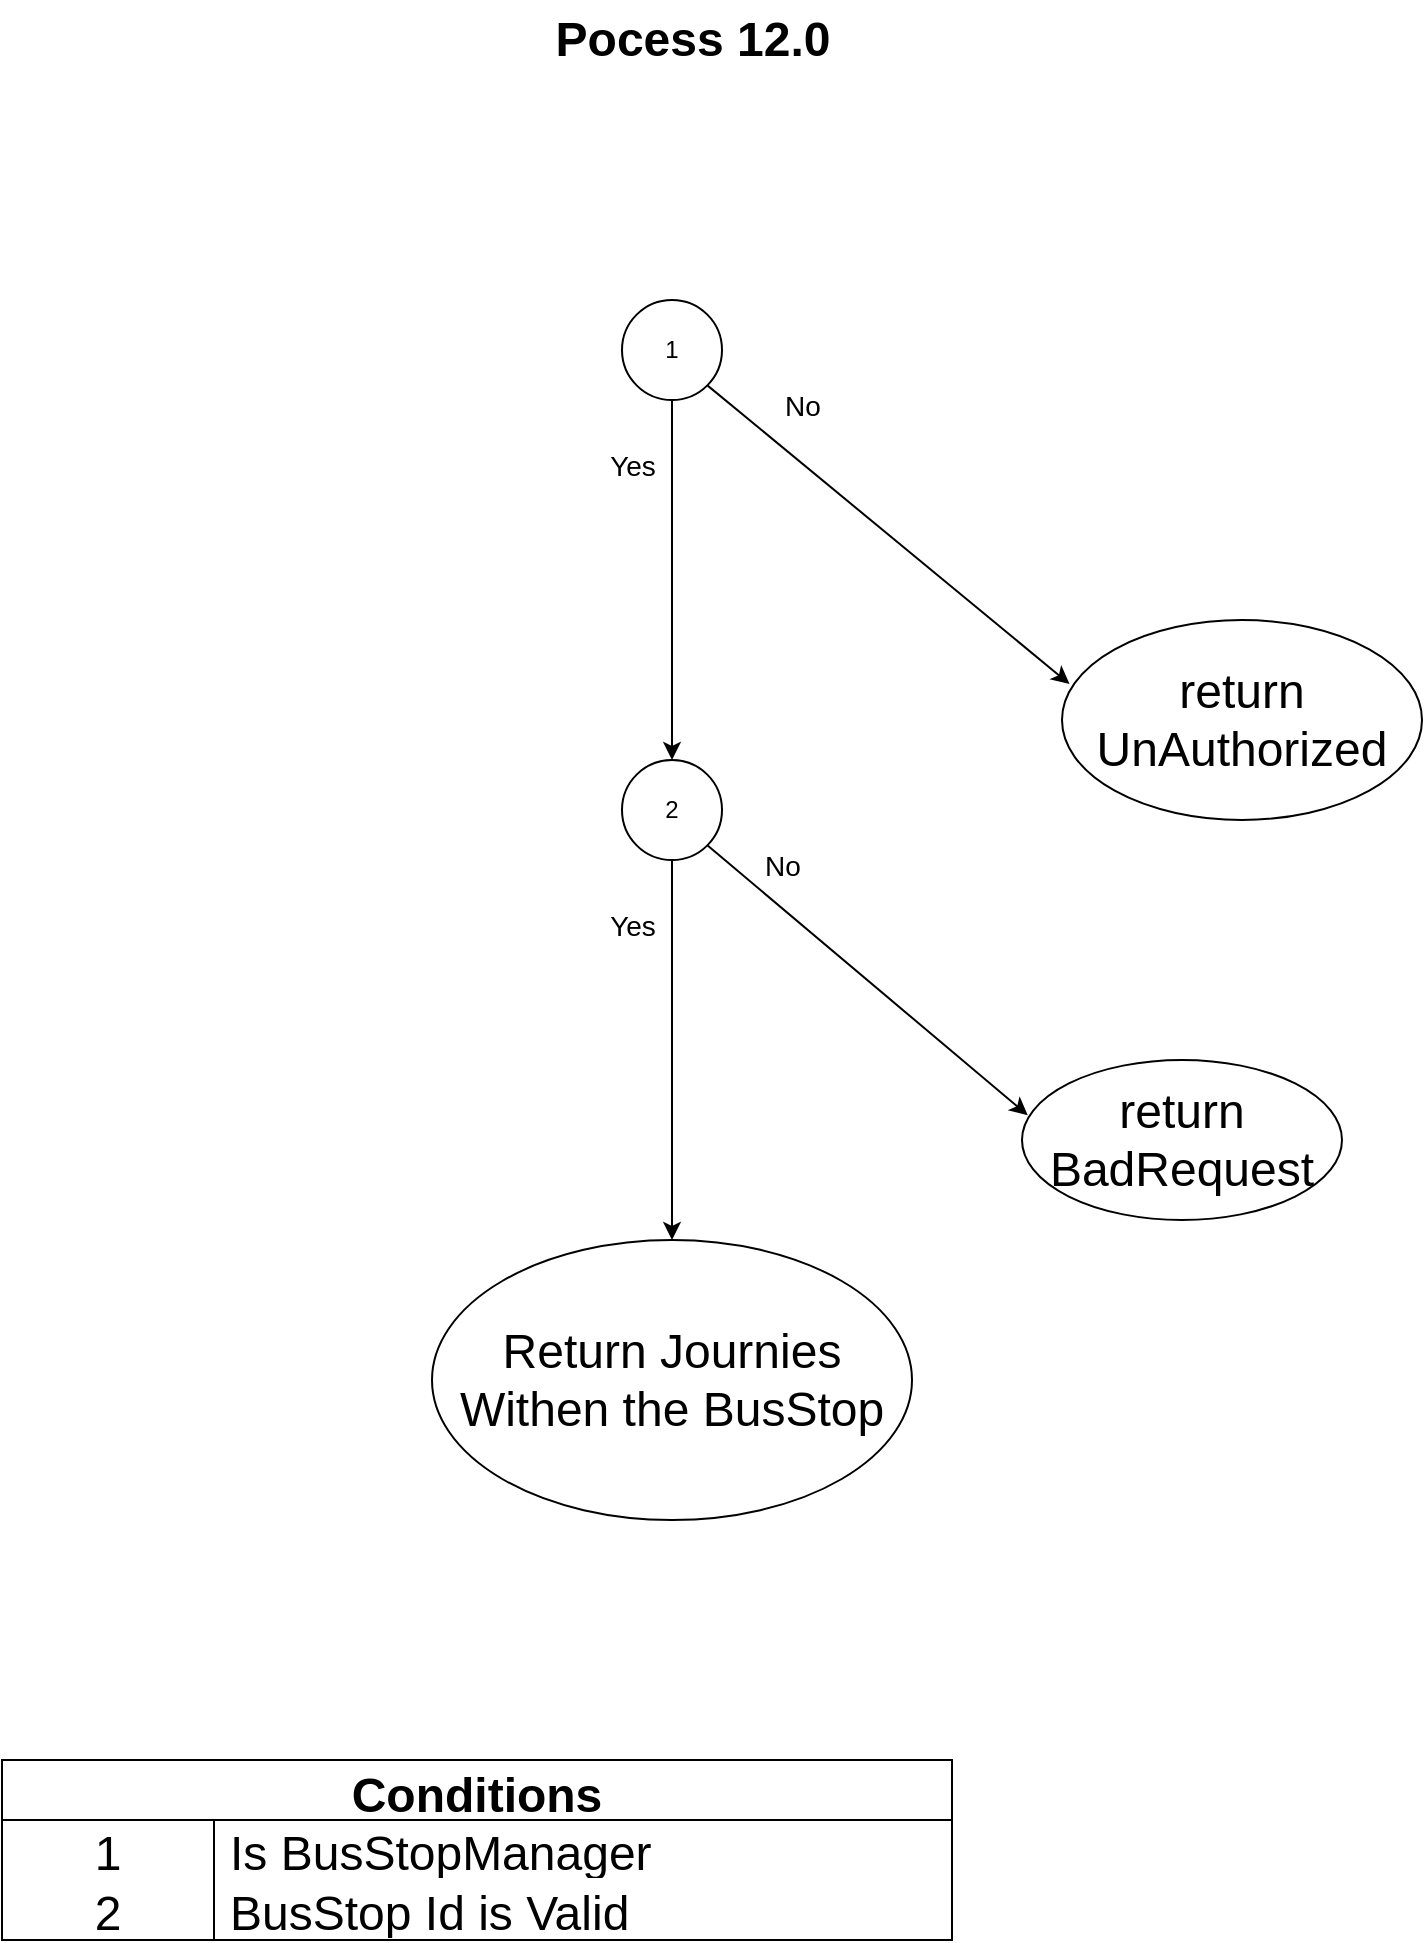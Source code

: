<mxfile>
    <diagram id="XvyZh9wxK0QtL9IB4jyp" name="Page-1">
        <mxGraphModel dx="710" dy="571" grid="1" gridSize="10" guides="1" tooltips="1" connect="1" arrows="1" fold="1" page="1" pageScale="1" pageWidth="850" pageHeight="1100" math="0" shadow="0">
            <root>
                <mxCell id="0"/>
                <mxCell id="1" parent="0"/>
                <mxCell id="2" value="&lt;font style=&quot;font-size: 24px;&quot;&gt;&lt;b&gt;Pocess 12.0&lt;/b&gt;&lt;/font&gt;" style="text;html=1;align=center;verticalAlign=middle;resizable=0;points=[];autosize=1;strokeColor=none;fillColor=none;" vertex="1" parent="1">
                    <mxGeometry x="325" width="160" height="40" as="geometry"/>
                </mxCell>
                <mxCell id="3" value="Conditions" style="shape=table;startSize=30;container=1;collapsible=0;childLayout=tableLayout;fixedRows=1;rowLines=0;fontStyle=1;fontSize=24;" vertex="1" parent="1">
                    <mxGeometry x="60" y="880" width="475" height="90" as="geometry"/>
                </mxCell>
                <mxCell id="4" value="" style="shape=tableRow;horizontal=0;startSize=0;swimlaneHead=0;swimlaneBody=0;top=0;left=0;bottom=0;right=0;collapsible=0;dropTarget=0;fillColor=none;points=[[0,0.5],[1,0.5]];portConstraint=eastwest;fontSize=24;" vertex="1" parent="3">
                    <mxGeometry y="30" width="475" height="30" as="geometry"/>
                </mxCell>
                <mxCell id="5" value="1" style="shape=partialRectangle;html=1;whiteSpace=wrap;connectable=0;fillColor=none;top=0;left=0;bottom=0;right=0;overflow=hidden;pointerEvents=1;fontSize=24;" vertex="1" parent="4">
                    <mxGeometry width="106" height="30" as="geometry">
                        <mxRectangle width="106" height="30" as="alternateBounds"/>
                    </mxGeometry>
                </mxCell>
                <mxCell id="6" value="Is BusStopManager" style="shape=partialRectangle;html=1;whiteSpace=wrap;connectable=0;fillColor=none;top=0;left=0;bottom=0;right=0;align=left;spacingLeft=6;overflow=hidden;fontSize=24;" vertex="1" parent="4">
                    <mxGeometry x="106" width="369" height="30" as="geometry">
                        <mxRectangle width="369" height="30" as="alternateBounds"/>
                    </mxGeometry>
                </mxCell>
                <mxCell id="7" value="" style="shape=tableRow;horizontal=0;startSize=0;swimlaneHead=0;swimlaneBody=0;top=0;left=0;bottom=0;right=0;collapsible=0;dropTarget=0;fillColor=none;points=[[0,0.5],[1,0.5]];portConstraint=eastwest;fontSize=24;" vertex="1" parent="3">
                    <mxGeometry y="60" width="475" height="30" as="geometry"/>
                </mxCell>
                <mxCell id="8" value="2" style="shape=partialRectangle;html=1;whiteSpace=wrap;connectable=0;fillColor=none;top=0;left=0;bottom=0;right=0;overflow=hidden;fontSize=24;" vertex="1" parent="7">
                    <mxGeometry width="106" height="30" as="geometry">
                        <mxRectangle width="106" height="30" as="alternateBounds"/>
                    </mxGeometry>
                </mxCell>
                <mxCell id="9" value="BusStop Id is Valid" style="shape=partialRectangle;html=1;whiteSpace=wrap;connectable=0;fillColor=none;top=0;left=0;bottom=0;right=0;align=left;spacingLeft=6;overflow=hidden;fontSize=24;" vertex="1" parent="7">
                    <mxGeometry x="106" width="369" height="30" as="geometry">
                        <mxRectangle width="369" height="30" as="alternateBounds"/>
                    </mxGeometry>
                </mxCell>
                <mxCell id="10" style="edgeStyle=none;html=1;exitX=1;exitY=1;exitDx=0;exitDy=0;entryX=0.021;entryY=0.32;entryDx=0;entryDy=0;entryPerimeter=0;fontSize=24;" edge="1" parent="1" source="12" target="13">
                    <mxGeometry relative="1" as="geometry"/>
                </mxCell>
                <mxCell id="11" style="edgeStyle=none;html=1;exitX=0.5;exitY=1;exitDx=0;exitDy=0;entryX=0.5;entryY=0;entryDx=0;entryDy=0;fontSize=14;" edge="1" parent="1" source="12" target="16">
                    <mxGeometry relative="1" as="geometry"/>
                </mxCell>
                <mxCell id="12" value="1" style="ellipse;whiteSpace=wrap;html=1;aspect=fixed;" vertex="1" parent="1">
                    <mxGeometry x="370" y="150" width="50" height="50" as="geometry"/>
                </mxCell>
                <mxCell id="13" value="return UnAuthorized" style="ellipse;whiteSpace=wrap;html=1;fontSize=24;" vertex="1" parent="1">
                    <mxGeometry x="590" y="310" width="180" height="100" as="geometry"/>
                </mxCell>
                <mxCell id="14" value="&lt;font style=&quot;font-size: 14px;&quot;&gt;No&lt;/font&gt;" style="text;html=1;align=center;verticalAlign=middle;resizable=0;points=[];autosize=1;strokeColor=none;fillColor=none;fontSize=24;" vertex="1" parent="1">
                    <mxGeometry x="440" y="180" width="40" height="40" as="geometry"/>
                </mxCell>
                <mxCell id="15" style="edgeStyle=none;html=1;exitX=0.5;exitY=1;exitDx=0;exitDy=0;entryX=0.5;entryY=0;entryDx=0;entryDy=0;fontSize=14;" edge="1" parent="1" source="16" target="20">
                    <mxGeometry relative="1" as="geometry"/>
                </mxCell>
                <mxCell id="16" value="2" style="ellipse;whiteSpace=wrap;html=1;aspect=fixed;" vertex="1" parent="1">
                    <mxGeometry x="370" y="380" width="50" height="50" as="geometry"/>
                </mxCell>
                <mxCell id="17" value="&lt;font style=&quot;font-size: 14px;&quot;&gt;Yes&lt;/font&gt;" style="text;html=1;align=center;verticalAlign=middle;resizable=0;points=[];autosize=1;strokeColor=none;fillColor=none;fontSize=24;" vertex="1" parent="1">
                    <mxGeometry x="350" y="210" width="50" height="40" as="geometry"/>
                </mxCell>
                <mxCell id="18" value="return &lt;br&gt;BadRequest" style="ellipse;whiteSpace=wrap;html=1;fontSize=24;" vertex="1" parent="1">
                    <mxGeometry x="570" y="530" width="160" height="80" as="geometry"/>
                </mxCell>
                <mxCell id="19" style="edgeStyle=none;html=1;exitX=1;exitY=1;exitDx=0;exitDy=0;entryX=0.018;entryY=0.345;entryDx=0;entryDy=0;entryPerimeter=0;fontSize=24;" edge="1" parent="1" source="16" target="18">
                    <mxGeometry relative="1" as="geometry">
                        <mxPoint x="422.678" y="202.678" as="sourcePoint"/>
                        <mxPoint x="604.41" y="331.6" as="targetPoint"/>
                    </mxGeometry>
                </mxCell>
                <mxCell id="20" value="Return Journies Withen the BusStop" style="ellipse;whiteSpace=wrap;html=1;fontSize=24;" vertex="1" parent="1">
                    <mxGeometry x="275" y="620" width="240" height="140" as="geometry"/>
                </mxCell>
                <mxCell id="21" value="&lt;font style=&quot;font-size: 14px;&quot;&gt;Yes&lt;/font&gt;" style="text;html=1;align=center;verticalAlign=middle;resizable=0;points=[];autosize=1;strokeColor=none;fillColor=none;fontSize=24;" vertex="1" parent="1">
                    <mxGeometry x="350" y="440" width="50" height="40" as="geometry"/>
                </mxCell>
                <mxCell id="22" value="&lt;font style=&quot;font-size: 14px;&quot;&gt;No&lt;/font&gt;" style="text;html=1;align=center;verticalAlign=middle;resizable=0;points=[];autosize=1;strokeColor=none;fillColor=none;fontSize=24;" vertex="1" parent="1">
                    <mxGeometry x="430" y="410" width="40" height="40" as="geometry"/>
                </mxCell>
            </root>
        </mxGraphModel>
    </diagram>
</mxfile>